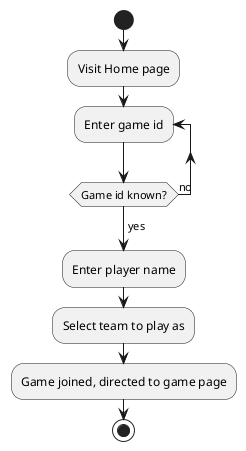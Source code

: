 @startuml Join Game
start
:Visit Home page;

repeat :Enter game id;
repeat while (Game id known?) is (no)
-> yes;

:Enter player name;
:Select team to play as;
:Game joined, directed to game page;
stop

@enduml